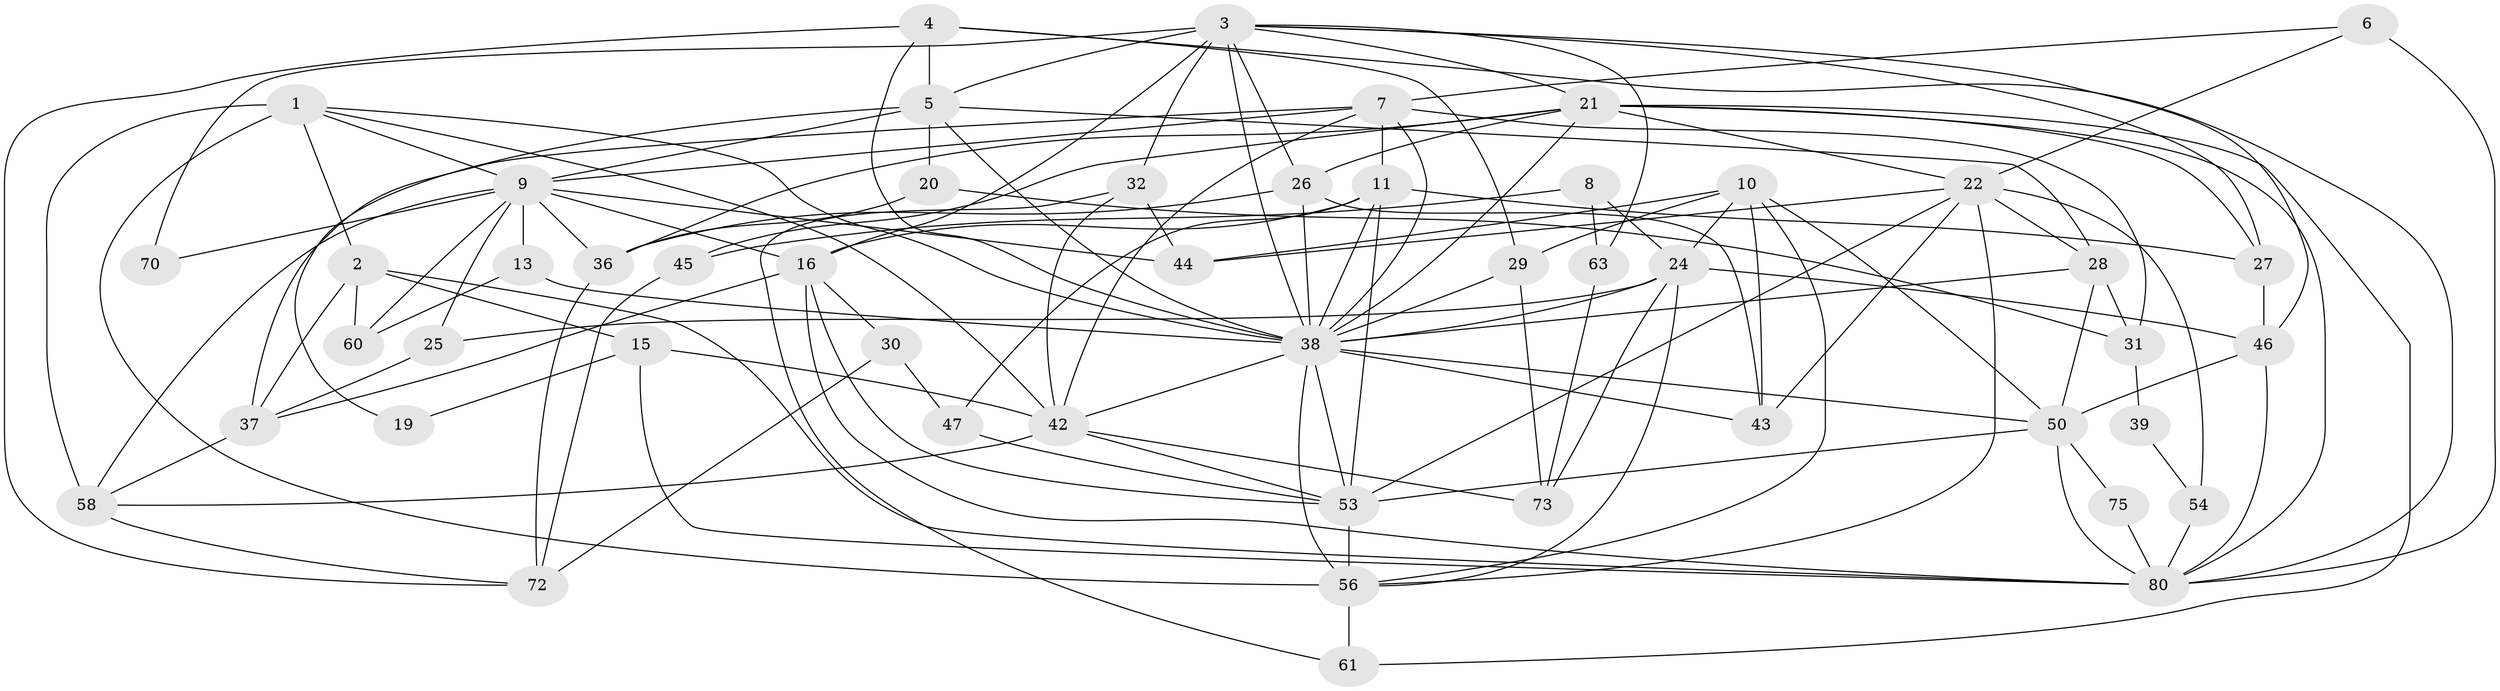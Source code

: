 // original degree distribution, {3: 0.36904761904761907, 5: 0.19047619047619047, 7: 0.023809523809523808, 6: 0.07142857142857142, 4: 0.23809523809523808, 2: 0.08333333333333333, 9: 0.011904761904761904, 10: 0.011904761904761904}
// Generated by graph-tools (version 1.1) at 2025/18/03/04/25 18:18:52]
// undirected, 50 vertices, 131 edges
graph export_dot {
graph [start="1"]
  node [color=gray90,style=filled];
  1 [super="+18+35+79"];
  2;
  3 [super="+82+17"];
  4 [super="+12"];
  5 [super="+57"];
  6;
  7 [super="+69"];
  8;
  9 [super="+71+14"];
  10 [super="+23"];
  11;
  13 [super="+67"];
  15;
  16 [super="+33"];
  19;
  20;
  21 [super="+34"];
  22 [super="+68"];
  24 [super="+41"];
  25;
  26;
  27 [super="+66"];
  28 [super="+51"];
  29;
  30;
  31;
  32;
  36 [super="+64+77"];
  37 [super="+78"];
  38 [super="+40+81+48+52"];
  39;
  42 [super="+55+49"];
  43;
  44;
  45;
  46;
  47;
  50;
  53 [super="+59"];
  54;
  56 [super="+65"];
  58;
  60;
  61;
  63;
  70;
  72;
  73;
  75;
  80;
  1 -- 2;
  1 -- 9;
  1 -- 58;
  1 -- 56 [weight=2];
  1 -- 38;
  1 -- 42;
  2 -- 37;
  2 -- 80;
  2 -- 15;
  2 -- 60;
  3 -- 26;
  3 -- 16;
  3 -- 21;
  3 -- 70;
  3 -- 63;
  3 -- 32;
  3 -- 5;
  3 -- 38;
  3 -- 46;
  3 -- 27;
  4 -- 80;
  4 -- 72;
  4 -- 29;
  4 -- 5;
  4 -- 38;
  5 -- 19;
  5 -- 20;
  5 -- 38;
  5 -- 9;
  5 -- 28;
  6 -- 80;
  6 -- 7;
  6 -- 22;
  7 -- 31;
  7 -- 37;
  7 -- 11;
  7 -- 9;
  7 -- 38;
  7 -- 42;
  8 -- 45;
  8 -- 63;
  8 -- 24;
  9 -- 25;
  9 -- 70;
  9 -- 36;
  9 -- 58;
  9 -- 60;
  9 -- 16;
  9 -- 44;
  9 -- 13;
  10 -- 24;
  10 -- 29;
  10 -- 50;
  10 -- 56;
  10 -- 43;
  10 -- 44;
  11 -- 47;
  11 -- 38;
  11 -- 16;
  11 -- 27;
  11 -- 53;
  13 -- 38;
  13 -- 60;
  15 -- 80;
  15 -- 19;
  15 -- 42;
  16 -- 80;
  16 -- 53;
  16 -- 37;
  16 -- 30;
  20 -- 31;
  20 -- 36;
  21 -- 27;
  21 -- 36;
  21 -- 80;
  21 -- 61;
  21 -- 26;
  21 -- 45;
  21 -- 38;
  21 -- 22;
  22 -- 56;
  22 -- 43;
  22 -- 44;
  22 -- 53;
  22 -- 54;
  22 -- 28;
  24 -- 46;
  24 -- 56;
  24 -- 73;
  24 -- 38;
  24 -- 25;
  25 -- 37;
  26 -- 36 [weight=2];
  26 -- 43;
  26 -- 38;
  27 -- 46;
  28 -- 31;
  28 -- 50;
  28 -- 38;
  29 -- 73;
  29 -- 38;
  30 -- 72;
  30 -- 47;
  31 -- 39;
  32 -- 61;
  32 -- 44;
  32 -- 42;
  36 -- 72;
  37 -- 58;
  38 -- 50;
  38 -- 56;
  38 -- 42;
  38 -- 43;
  38 -- 53;
  39 -- 54;
  42 -- 58;
  42 -- 73;
  42 -- 53;
  45 -- 72;
  46 -- 80;
  46 -- 50;
  47 -- 53;
  50 -- 53;
  50 -- 75;
  50 -- 80;
  53 -- 56;
  54 -- 80;
  56 -- 61;
  58 -- 72;
  63 -- 73;
  75 -- 80;
}
